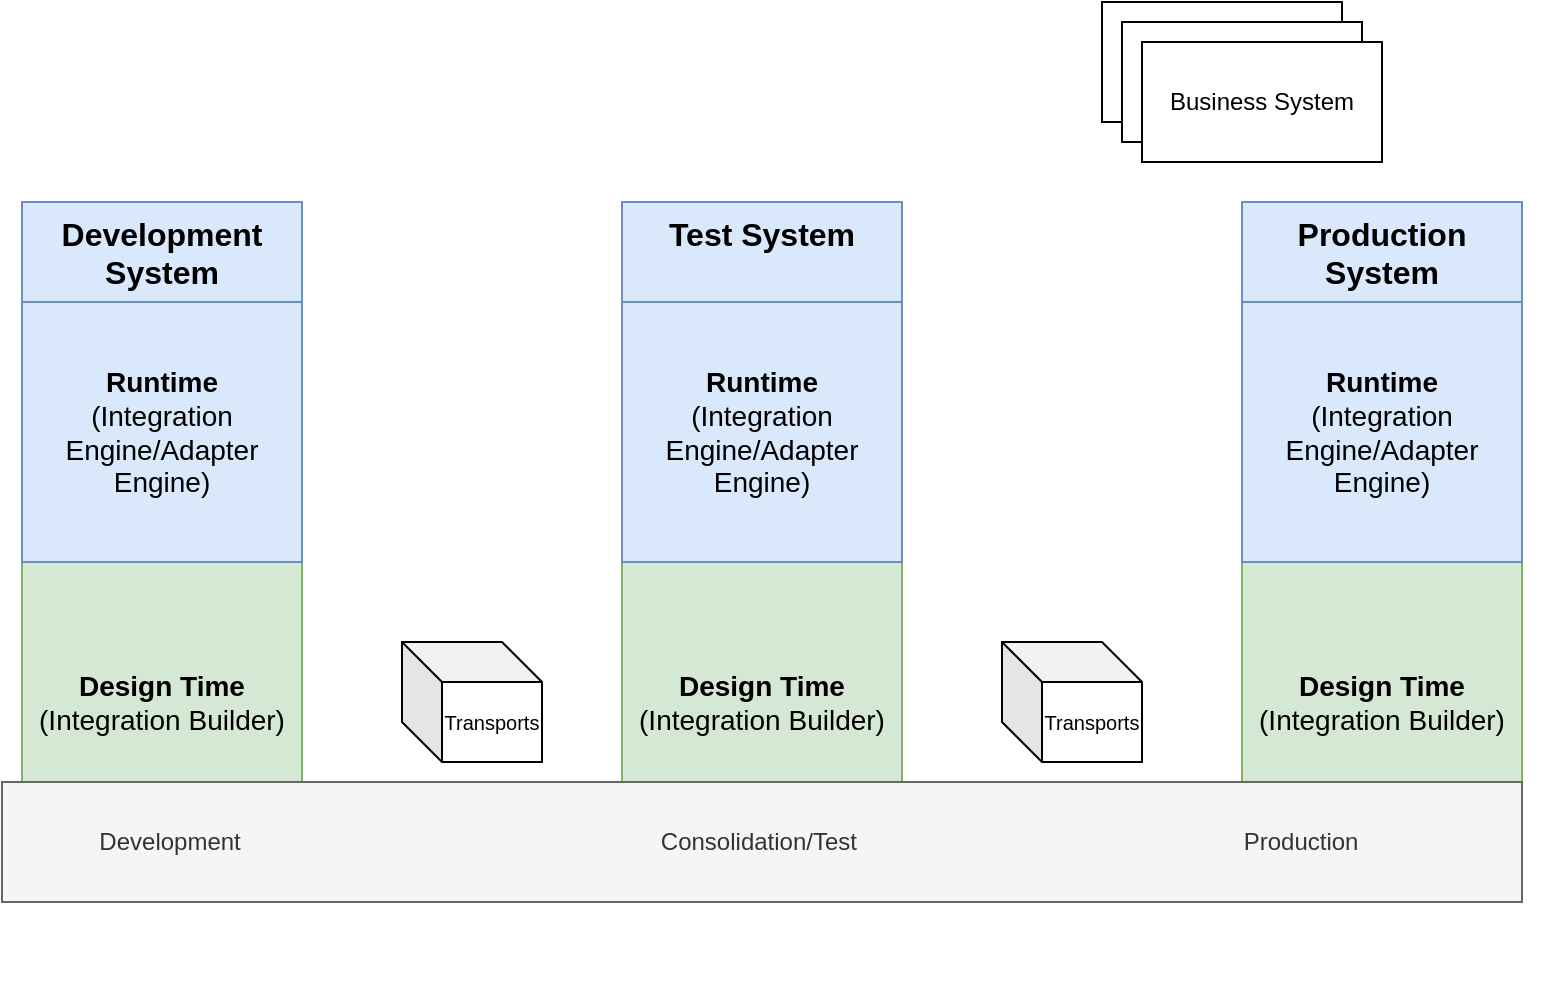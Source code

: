 <mxfile version="24.2.1" type="github">
  <diagram name="Page-1" id="6VO2VrPLk1c468jGjxc4">
    <mxGraphModel dx="875" dy="569" grid="1" gridSize="10" guides="1" tooltips="1" connect="1" arrows="1" fold="1" page="1" pageScale="1" pageWidth="850" pageHeight="1100" math="0" shadow="0">
      <root>
        <mxCell id="0" />
        <mxCell id="1" parent="0" />
        <mxCell id="6OjtRYAJ5GlpUmHmKCSw-12" value="&lt;font style=&quot;font-size: 10px;&quot;&gt;Transports&lt;/font&gt;" style="shape=cube;whiteSpace=wrap;html=1;boundedLbl=1;backgroundOutline=1;darkOpacity=0.05;darkOpacity2=0.1;" vertex="1" parent="1">
          <mxGeometry x="240" y="340" width="70" height="60" as="geometry" />
        </mxCell>
        <mxCell id="6OjtRYAJ5GlpUmHmKCSw-17" value="" style="rounded=0;whiteSpace=wrap;html=1;" vertex="1" parent="1">
          <mxGeometry x="590" y="20" width="120" height="60" as="geometry" />
        </mxCell>
        <mxCell id="6OjtRYAJ5GlpUmHmKCSw-21" value="" style="rounded=0;whiteSpace=wrap;html=1;" vertex="1" parent="1">
          <mxGeometry x="600" y="30" width="120" height="60" as="geometry" />
        </mxCell>
        <mxCell id="6OjtRYAJ5GlpUmHmKCSw-22" value="Business System" style="rounded=0;whiteSpace=wrap;html=1;" vertex="1" parent="1">
          <mxGeometry x="610" y="40" width="120" height="60" as="geometry" />
        </mxCell>
        <mxCell id="6OjtRYAJ5GlpUmHmKCSw-47" value="" style="group" vertex="1" connectable="0" parent="1">
          <mxGeometry x="660" y="120" width="140" height="320" as="geometry" />
        </mxCell>
        <mxCell id="6OjtRYAJ5GlpUmHmKCSw-32" value="&lt;div style=&quot;&quot;&gt;&lt;font style=&quot;font-size: 16px;&quot;&gt;Production System&lt;/font&gt;&lt;/div&gt;" style="rounded=0;whiteSpace=wrap;html=1;verticalAlign=top;fillColor=#dae8fc;strokeColor=#6c8ebf;fontSize=14;fontStyle=1" vertex="1" parent="6OjtRYAJ5GlpUmHmKCSw-47">
          <mxGeometry width="140" height="320" as="geometry" />
        </mxCell>
        <mxCell id="6OjtRYAJ5GlpUmHmKCSw-33" value="&lt;b&gt;Design Time&lt;/b&gt;&lt;div style=&quot;font-size: 14px;&quot;&gt;(Integration Builder)&lt;/div&gt;" style="rounded=0;whiteSpace=wrap;html=1;fillColor=#d5e8d4;strokeColor=#82b366;fontSize=14;" vertex="1" parent="6OjtRYAJ5GlpUmHmKCSw-47">
          <mxGeometry y="180" width="140" height="140" as="geometry" />
        </mxCell>
        <mxCell id="6OjtRYAJ5GlpUmHmKCSw-34" value="&lt;font style=&quot;font-size: 14px;&quot;&gt;&lt;b&gt;Runtime&lt;/b&gt;&lt;/font&gt;&lt;div style=&quot;font-size: 14px;&quot;&gt;&lt;font style=&quot;font-size: 14px;&quot;&gt;(Integration Engine/Adapter Engine)&lt;/font&gt;&lt;/div&gt;" style="rounded=0;whiteSpace=wrap;html=1;fillColor=#dae8fc;strokeColor=#6c8ebf;" vertex="1" parent="6OjtRYAJ5GlpUmHmKCSw-47">
          <mxGeometry y="50" width="140" height="130" as="geometry" />
        </mxCell>
        <mxCell id="6OjtRYAJ5GlpUmHmKCSw-29" value="" style="group" vertex="1" connectable="0" parent="1">
          <mxGeometry x="350" y="120" width="460" height="400" as="geometry" />
        </mxCell>
        <mxCell id="6OjtRYAJ5GlpUmHmKCSw-4" value="&lt;div style=&quot;&quot;&gt;&lt;font style=&quot;font-size: 16px;&quot;&gt;Test System&lt;/font&gt;&lt;/div&gt;" style="rounded=0;whiteSpace=wrap;html=1;verticalAlign=top;fillColor=#dae8fc;strokeColor=#6c8ebf;fontSize=14;fontStyle=1" vertex="1" parent="6OjtRYAJ5GlpUmHmKCSw-29">
          <mxGeometry width="140" height="320" as="geometry" />
        </mxCell>
        <mxCell id="6OjtRYAJ5GlpUmHmKCSw-27" value="&lt;b&gt;Design Time&lt;/b&gt;&lt;div style=&quot;font-size: 14px;&quot;&gt;(Integration Builder)&lt;/div&gt;" style="rounded=0;whiteSpace=wrap;html=1;fillColor=#d5e8d4;strokeColor=#82b366;fontSize=14;" vertex="1" parent="6OjtRYAJ5GlpUmHmKCSw-29">
          <mxGeometry y="180" width="140" height="140" as="geometry" />
        </mxCell>
        <mxCell id="6OjtRYAJ5GlpUmHmKCSw-28" value="&lt;font style=&quot;font-size: 14px;&quot;&gt;&lt;b&gt;Runtime&lt;/b&gt;&lt;/font&gt;&lt;div style=&quot;font-size: 14px;&quot;&gt;&lt;font style=&quot;font-size: 14px;&quot;&gt;(Integration Engine/Adapter Engine)&lt;/font&gt;&lt;/div&gt;" style="rounded=0;whiteSpace=wrap;html=1;fillColor=#dae8fc;strokeColor=#6c8ebf;" vertex="1" parent="6OjtRYAJ5GlpUmHmKCSw-29">
          <mxGeometry y="50" width="140" height="130" as="geometry" />
        </mxCell>
        <mxCell id="6OjtRYAJ5GlpUmHmKCSw-13" value="&lt;font style=&quot;font-size: 10px;&quot;&gt;Transports&lt;/font&gt;" style="shape=cube;whiteSpace=wrap;html=1;boundedLbl=1;backgroundOutline=1;darkOpacity=0.05;darkOpacity2=0.1;" vertex="1" parent="6OjtRYAJ5GlpUmHmKCSw-29">
          <mxGeometry x="190" y="220" width="70" height="60" as="geometry" />
        </mxCell>
        <mxCell id="6OjtRYAJ5GlpUmHmKCSw-48" value="" style="group;" vertex="1" connectable="0" parent="1">
          <mxGeometry x="50" y="120" width="140" height="320" as="geometry" />
        </mxCell>
        <mxCell id="6OjtRYAJ5GlpUmHmKCSw-49" value="&lt;div style=&quot;&quot;&gt;&lt;font style=&quot;font-size: 16px;&quot;&gt;Development System&lt;/font&gt;&lt;/div&gt;" style="rounded=0;whiteSpace=wrap;html=1;verticalAlign=top;fillColor=#dae8fc;strokeColor=#6c8ebf;fontSize=14;fontStyle=1" vertex="1" parent="6OjtRYAJ5GlpUmHmKCSw-48">
          <mxGeometry width="140" height="320" as="geometry" />
        </mxCell>
        <mxCell id="6OjtRYAJ5GlpUmHmKCSw-50" value="&lt;b&gt;Design Time&lt;/b&gt;&lt;div style=&quot;font-size: 14px;&quot;&gt;(Integration Builder)&lt;/div&gt;" style="rounded=0;whiteSpace=wrap;html=1;fillColor=#d5e8d4;strokeColor=#82b366;fontSize=14;" vertex="1" parent="6OjtRYAJ5GlpUmHmKCSw-48">
          <mxGeometry y="180" width="140" height="140" as="geometry" />
        </mxCell>
        <mxCell id="6OjtRYAJ5GlpUmHmKCSw-51" value="&lt;font style=&quot;font-size: 14px;&quot;&gt;&lt;b&gt;Runtime&lt;/b&gt;&lt;/font&gt;&lt;div style=&quot;font-size: 14px;&quot;&gt;&lt;font style=&quot;font-size: 14px;&quot;&gt;(Integration Engine/Adapter Engine)&lt;/font&gt;&lt;/div&gt;" style="rounded=0;whiteSpace=wrap;html=1;fillColor=#dae8fc;strokeColor=#6c8ebf;" vertex="1" parent="6OjtRYAJ5GlpUmHmKCSw-48">
          <mxGeometry y="50" width="140" height="130" as="geometry" />
        </mxCell>
        <mxCell id="6OjtRYAJ5GlpUmHmKCSw-10" value="&amp;nbsp; &amp;nbsp; &amp;nbsp; &amp;nbsp; &amp;nbsp; &amp;nbsp; &amp;nbsp; Development&amp;nbsp; &amp;nbsp; &amp;nbsp; &amp;nbsp; &amp;nbsp; &amp;nbsp; &amp;nbsp; &amp;nbsp; &amp;nbsp; &amp;nbsp; &amp;nbsp; &amp;nbsp; &amp;nbsp; &amp;nbsp; &amp;nbsp; &amp;nbsp; &amp;nbsp; &amp;nbsp; &amp;nbsp; &amp;nbsp; &amp;nbsp; &amp;nbsp; &amp;nbsp; &amp;nbsp; &amp;nbsp; &amp;nbsp; &amp;nbsp; &amp;nbsp; &amp;nbsp; &amp;nbsp; &amp;nbsp; &amp;nbsp;Consolidation/Test&amp;nbsp; &amp;nbsp; &amp;nbsp; &amp;nbsp; &amp;nbsp; &amp;nbsp; &amp;nbsp; &amp;nbsp; &amp;nbsp; &amp;nbsp; &amp;nbsp; &amp;nbsp; &amp;nbsp; &amp;nbsp; &amp;nbsp; &amp;nbsp; &amp;nbsp; &amp;nbsp; &amp;nbsp; &amp;nbsp; &amp;nbsp; &amp;nbsp; &amp;nbsp; &amp;nbsp; &amp;nbsp; &amp;nbsp; &amp;nbsp; &amp;nbsp; &amp;nbsp; Production" style="rounded=0;whiteSpace=wrap;html=1;align=left;fillColor=#f5f5f5;strokeColor=#666666;fontColor=#333333;" vertex="1" parent="1">
          <mxGeometry x="40" y="410" width="760" height="60" as="geometry" />
        </mxCell>
      </root>
    </mxGraphModel>
  </diagram>
</mxfile>
